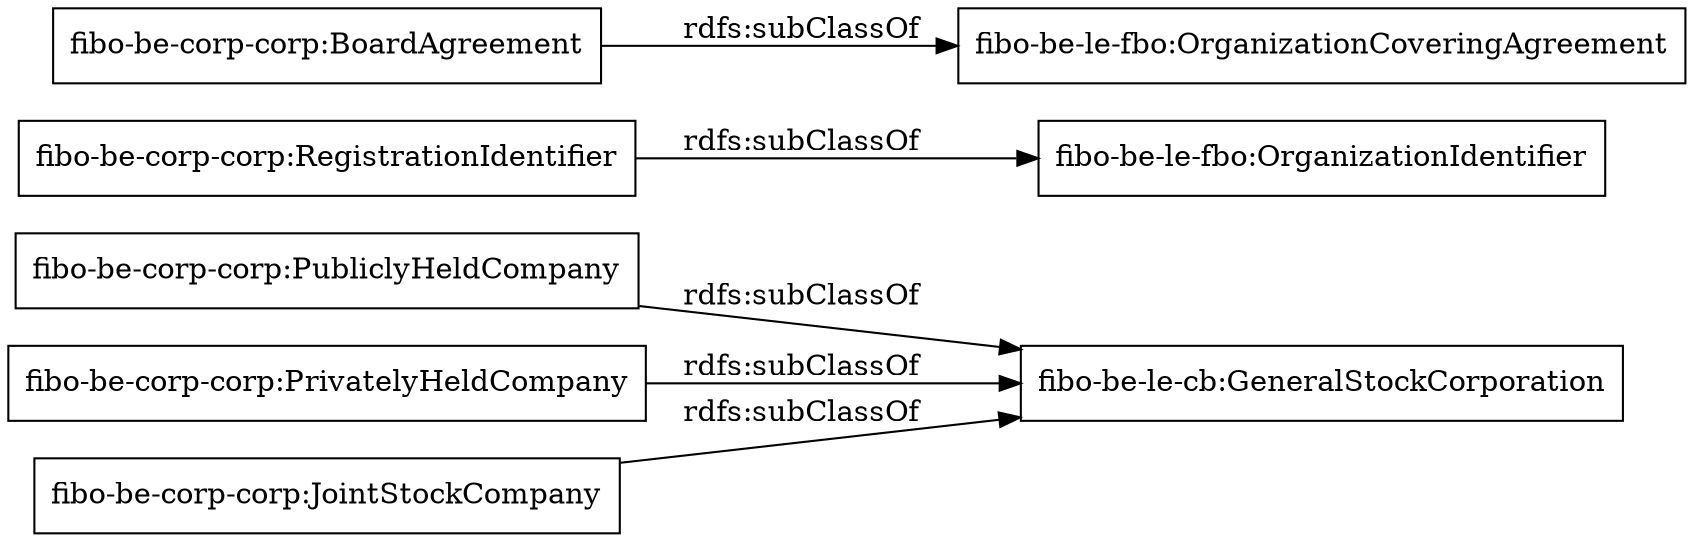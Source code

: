digraph ar2dtool_diagram { 
rankdir=LR;
size="1000"
node [shape = rectangle, color="black"]; "fibo-be-le-cb:GeneralStockCorporation" "fibo-be-corp-corp:RegistrationIdentifier" "fibo-be-corp-corp:PubliclyHeldCompany" "fibo-be-corp-corp:PrivatelyHeldCompany" "fibo-be-corp-corp:JointStockCompany" "fibo-be-corp-corp:BoardAgreement" ; /*classes style*/
	"fibo-be-corp-corp:RegistrationIdentifier" -> "fibo-be-le-fbo:OrganizationIdentifier" [ label = "rdfs:subClassOf" ];
	"fibo-be-corp-corp:JointStockCompany" -> "fibo-be-le-cb:GeneralStockCorporation" [ label = "rdfs:subClassOf" ];
	"fibo-be-corp-corp:BoardAgreement" -> "fibo-be-le-fbo:OrganizationCoveringAgreement" [ label = "rdfs:subClassOf" ];
	"fibo-be-corp-corp:PubliclyHeldCompany" -> "fibo-be-le-cb:GeneralStockCorporation" [ label = "rdfs:subClassOf" ];
	"fibo-be-corp-corp:PrivatelyHeldCompany" -> "fibo-be-le-cb:GeneralStockCorporation" [ label = "rdfs:subClassOf" ];

}
